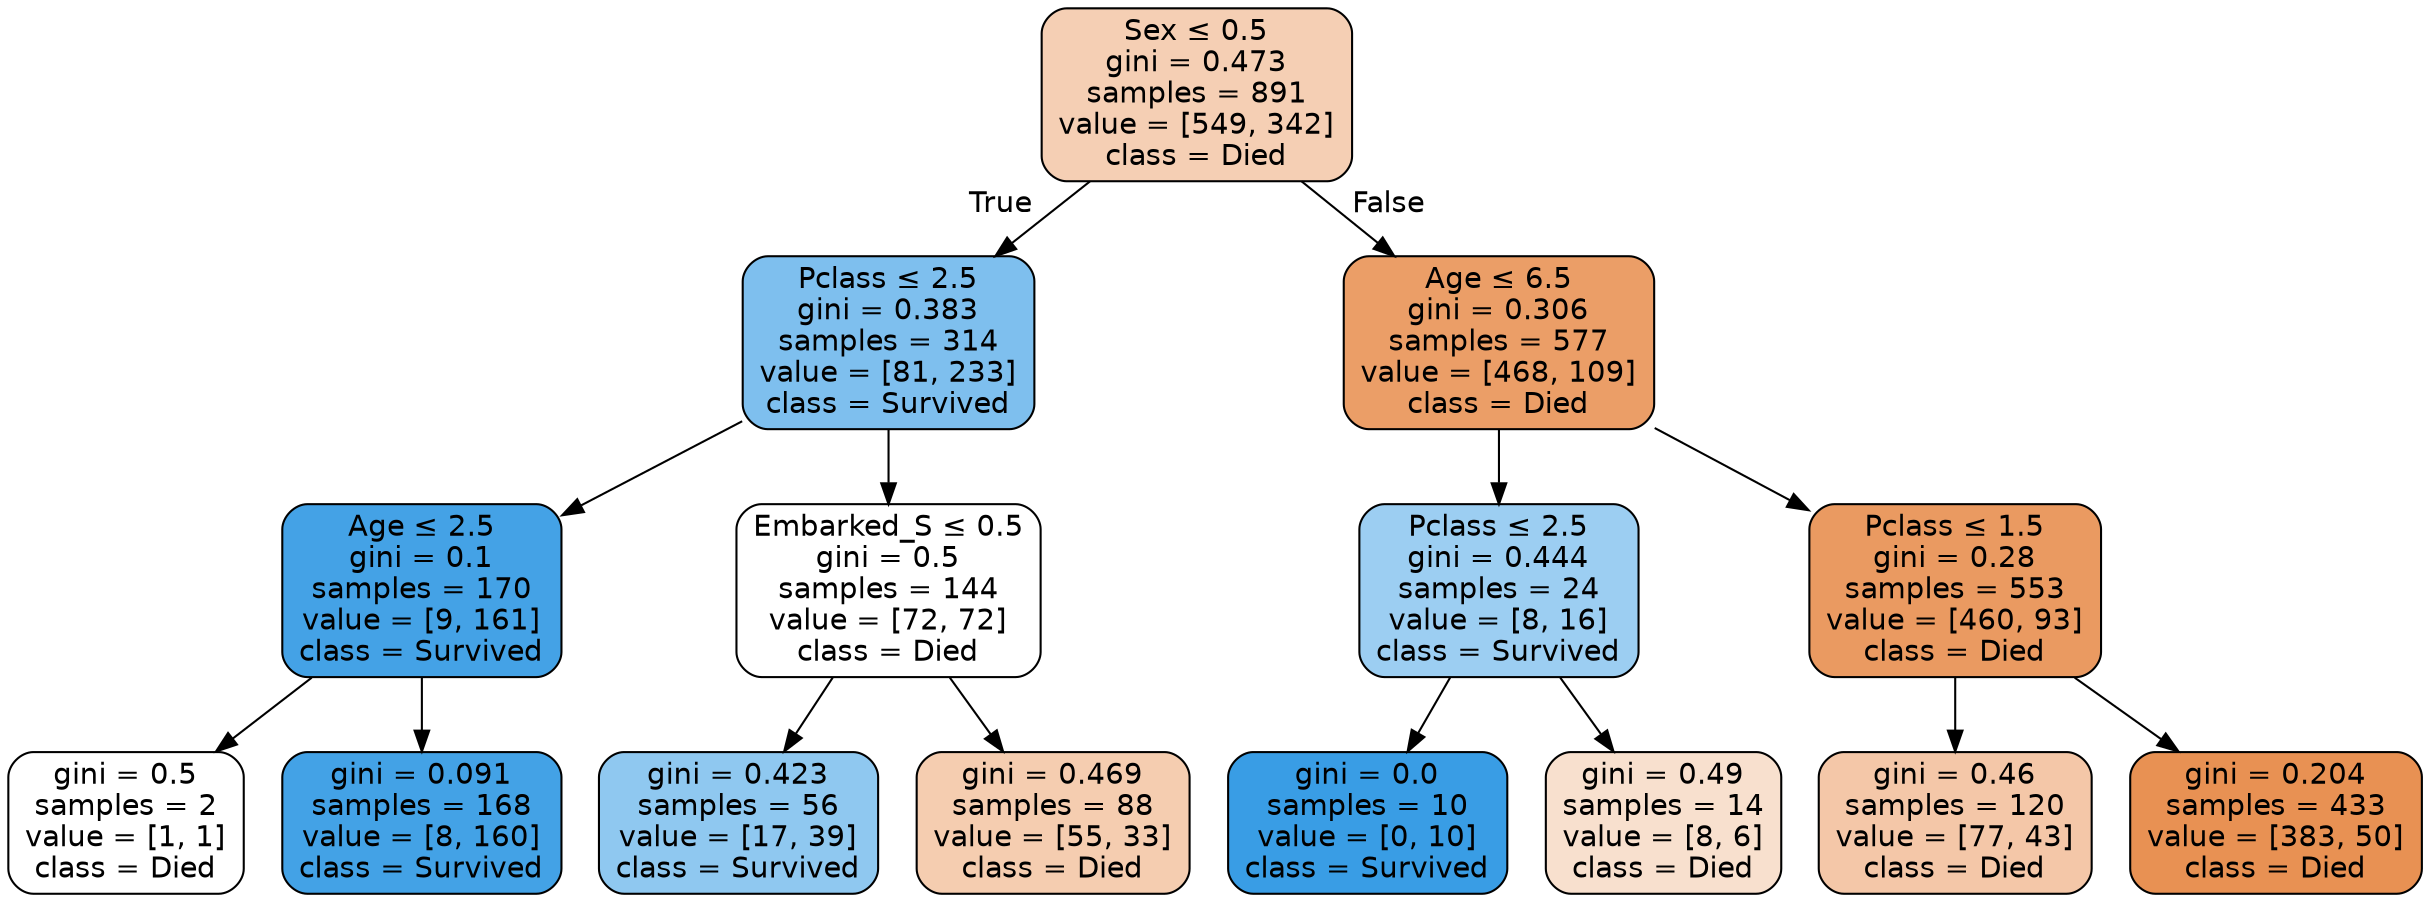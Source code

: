 digraph Tree {
node [shape=box, style="filled, rounded", color="black", fontname="helvetica"] ;
edge [fontname="helvetica"] ;
0 [label=<Sex &le; 0.5<br/>gini = 0.473<br/>samples = 891<br/>value = [549, 342]<br/>class = Died>, fillcolor="#f5cfb4"] ;
1 [label=<Pclass &le; 2.5<br/>gini = 0.383<br/>samples = 314<br/>value = [81, 233]<br/>class = Survived>, fillcolor="#7ebfee"] ;
0 -> 1 [labeldistance=2.5, labelangle=45, headlabel="True"] ;
2 [label=<Age &le; 2.5<br/>gini = 0.1<br/>samples = 170<br/>value = [9, 161]<br/>class = Survived>, fillcolor="#44a2e6"] ;
1 -> 2 ;
3 [label=<gini = 0.5<br/>samples = 2<br/>value = [1, 1]<br/>class = Died>, fillcolor="#ffffff"] ;
2 -> 3 ;
4 [label=<gini = 0.091<br/>samples = 168<br/>value = [8, 160]<br/>class = Survived>, fillcolor="#43a2e6"] ;
2 -> 4 ;
5 [label=<Embarked_S &le; 0.5<br/>gini = 0.5<br/>samples = 144<br/>value = [72, 72]<br/>class = Died>, fillcolor="#ffffff"] ;
1 -> 5 ;
6 [label=<gini = 0.423<br/>samples = 56<br/>value = [17, 39]<br/>class = Survived>, fillcolor="#8fc8f0"] ;
5 -> 6 ;
7 [label=<gini = 0.469<br/>samples = 88<br/>value = [55, 33]<br/>class = Died>, fillcolor="#f5cdb0"] ;
5 -> 7 ;
8 [label=<Age &le; 6.5<br/>gini = 0.306<br/>samples = 577<br/>value = [468, 109]<br/>class = Died>, fillcolor="#eb9e67"] ;
0 -> 8 [labeldistance=2.5, labelangle=-45, headlabel="False"] ;
9 [label=<Pclass &le; 2.5<br/>gini = 0.444<br/>samples = 24<br/>value = [8, 16]<br/>class = Survived>, fillcolor="#9ccef2"] ;
8 -> 9 ;
10 [label=<gini = 0.0<br/>samples = 10<br/>value = [0, 10]<br/>class = Survived>, fillcolor="#399de5"] ;
9 -> 10 ;
11 [label=<gini = 0.49<br/>samples = 14<br/>value = [8, 6]<br/>class = Died>, fillcolor="#f8e0ce"] ;
9 -> 11 ;
12 [label=<Pclass &le; 1.5<br/>gini = 0.28<br/>samples = 553<br/>value = [460, 93]<br/>class = Died>, fillcolor="#ea9a61"] ;
8 -> 12 ;
13 [label=<gini = 0.46<br/>samples = 120<br/>value = [77, 43]<br/>class = Died>, fillcolor="#f4c7a8"] ;
12 -> 13 ;
14 [label=<gini = 0.204<br/>samples = 433<br/>value = [383, 50]<br/>class = Died>, fillcolor="#e89153"] ;
12 -> 14 ;
}